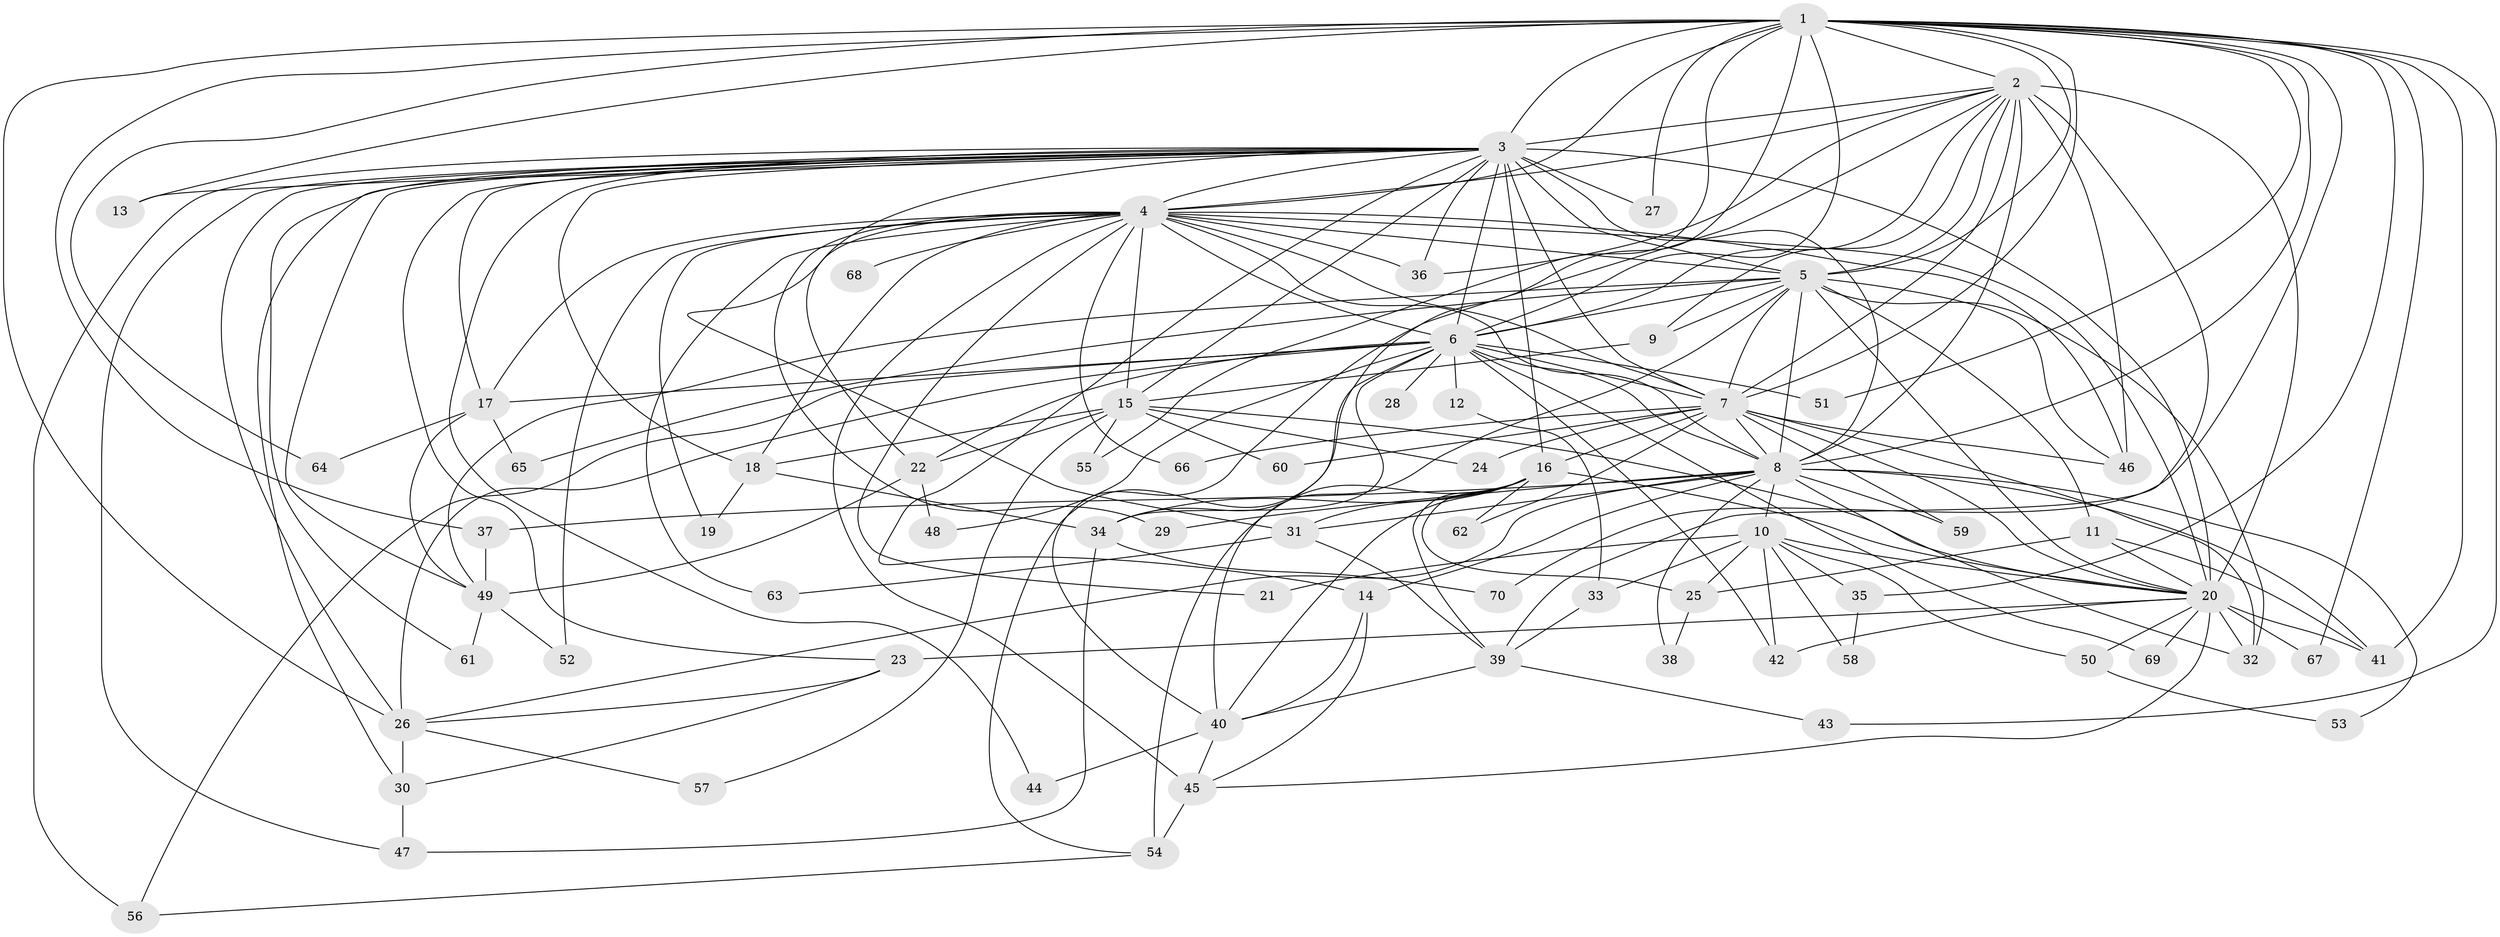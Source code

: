 // original degree distribution, {23: 0.02142857142857143, 29: 0.007142857142857143, 30: 0.007142857142857143, 21: 0.007142857142857143, 24: 0.007142857142857143, 19: 0.007142857142857143, 25: 0.007142857142857143, 15: 0.007142857142857143, 6: 0.02142857142857143, 10: 0.007142857142857143, 5: 0.07142857142857142, 3: 0.22142857142857142, 2: 0.5, 4: 0.09285714285714286, 8: 0.007142857142857143, 7: 0.007142857142857143}
// Generated by graph-tools (version 1.1) at 2025/34/03/09/25 02:34:57]
// undirected, 70 vertices, 187 edges
graph export_dot {
graph [start="1"]
  node [color=gray90,style=filled];
  1;
  2;
  3;
  4;
  5;
  6;
  7;
  8;
  9;
  10;
  11;
  12;
  13;
  14;
  15;
  16;
  17;
  18;
  19;
  20;
  21;
  22;
  23;
  24;
  25;
  26;
  27;
  28;
  29;
  30;
  31;
  32;
  33;
  34;
  35;
  36;
  37;
  38;
  39;
  40;
  41;
  42;
  43;
  44;
  45;
  46;
  47;
  48;
  49;
  50;
  51;
  52;
  53;
  54;
  55;
  56;
  57;
  58;
  59;
  60;
  61;
  62;
  63;
  64;
  65;
  66;
  67;
  68;
  69;
  70;
  1 -- 2 [weight=1.0];
  1 -- 3 [weight=2.0];
  1 -- 4 [weight=2.0];
  1 -- 5 [weight=1.0];
  1 -- 6 [weight=2.0];
  1 -- 7 [weight=2.0];
  1 -- 8 [weight=2.0];
  1 -- 13 [weight=1.0];
  1 -- 26 [weight=1.0];
  1 -- 27 [weight=1.0];
  1 -- 34 [weight=1.0];
  1 -- 35 [weight=1.0];
  1 -- 37 [weight=1.0];
  1 -- 41 [weight=1.0];
  1 -- 43 [weight=1.0];
  1 -- 51 [weight=1.0];
  1 -- 55 [weight=1.0];
  1 -- 64 [weight=1.0];
  1 -- 67 [weight=1.0];
  1 -- 70 [weight=1.0];
  2 -- 3 [weight=5.0];
  2 -- 4 [weight=1.0];
  2 -- 5 [weight=1.0];
  2 -- 6 [weight=2.0];
  2 -- 7 [weight=1.0];
  2 -- 8 [weight=1.0];
  2 -- 9 [weight=2.0];
  2 -- 20 [weight=11.0];
  2 -- 36 [weight=1.0];
  2 -- 39 [weight=2.0];
  2 -- 40 [weight=1.0];
  2 -- 46 [weight=1.0];
  3 -- 4 [weight=2.0];
  3 -- 5 [weight=2.0];
  3 -- 6 [weight=5.0];
  3 -- 7 [weight=3.0];
  3 -- 8 [weight=2.0];
  3 -- 13 [weight=1.0];
  3 -- 14 [weight=1.0];
  3 -- 15 [weight=1.0];
  3 -- 16 [weight=8.0];
  3 -- 17 [weight=1.0];
  3 -- 18 [weight=1.0];
  3 -- 20 [weight=1.0];
  3 -- 23 [weight=1.0];
  3 -- 26 [weight=2.0];
  3 -- 27 [weight=1.0];
  3 -- 30 [weight=1.0];
  3 -- 31 [weight=1.0];
  3 -- 36 [weight=1.0];
  3 -- 44 [weight=1.0];
  3 -- 47 [weight=1.0];
  3 -- 49 [weight=1.0];
  3 -- 56 [weight=1.0];
  3 -- 61 [weight=1.0];
  4 -- 5 [weight=2.0];
  4 -- 6 [weight=2.0];
  4 -- 7 [weight=1.0];
  4 -- 8 [weight=2.0];
  4 -- 15 [weight=2.0];
  4 -- 17 [weight=1.0];
  4 -- 18 [weight=1.0];
  4 -- 19 [weight=1.0];
  4 -- 20 [weight=1.0];
  4 -- 21 [weight=1.0];
  4 -- 22 [weight=2.0];
  4 -- 29 [weight=1.0];
  4 -- 36 [weight=1.0];
  4 -- 45 [weight=1.0];
  4 -- 46 [weight=1.0];
  4 -- 52 [weight=1.0];
  4 -- 63 [weight=1.0];
  4 -- 66 [weight=1.0];
  4 -- 68 [weight=1.0];
  5 -- 6 [weight=3.0];
  5 -- 7 [weight=1.0];
  5 -- 8 [weight=2.0];
  5 -- 9 [weight=1.0];
  5 -- 11 [weight=1.0];
  5 -- 20 [weight=1.0];
  5 -- 32 [weight=1.0];
  5 -- 40 [weight=1.0];
  5 -- 46 [weight=1.0];
  5 -- 49 [weight=1.0];
  5 -- 65 [weight=1.0];
  6 -- 7 [weight=2.0];
  6 -- 8 [weight=2.0];
  6 -- 12 [weight=1.0];
  6 -- 17 [weight=2.0];
  6 -- 22 [weight=1.0];
  6 -- 26 [weight=2.0];
  6 -- 28 [weight=2.0];
  6 -- 34 [weight=1.0];
  6 -- 42 [weight=1.0];
  6 -- 48 [weight=1.0];
  6 -- 51 [weight=2.0];
  6 -- 54 [weight=1.0];
  6 -- 56 [weight=1.0];
  6 -- 69 [weight=1.0];
  7 -- 8 [weight=1.0];
  7 -- 16 [weight=1.0];
  7 -- 20 [weight=1.0];
  7 -- 24 [weight=1.0];
  7 -- 32 [weight=1.0];
  7 -- 46 [weight=1.0];
  7 -- 59 [weight=1.0];
  7 -- 60 [weight=1.0];
  7 -- 62 [weight=1.0];
  7 -- 66 [weight=1.0];
  8 -- 10 [weight=1.0];
  8 -- 14 [weight=1.0];
  8 -- 26 [weight=1.0];
  8 -- 29 [weight=1.0];
  8 -- 31 [weight=1.0];
  8 -- 32 [weight=1.0];
  8 -- 37 [weight=1.0];
  8 -- 38 [weight=1.0];
  8 -- 41 [weight=1.0];
  8 -- 53 [weight=1.0];
  8 -- 59 [weight=1.0];
  9 -- 15 [weight=3.0];
  10 -- 20 [weight=1.0];
  10 -- 21 [weight=1.0];
  10 -- 25 [weight=1.0];
  10 -- 33 [weight=1.0];
  10 -- 35 [weight=1.0];
  10 -- 42 [weight=1.0];
  10 -- 50 [weight=1.0];
  10 -- 58 [weight=1.0];
  11 -- 20 [weight=1.0];
  11 -- 25 [weight=1.0];
  11 -- 41 [weight=1.0];
  12 -- 33 [weight=1.0];
  14 -- 40 [weight=1.0];
  14 -- 45 [weight=1.0];
  15 -- 18 [weight=2.0];
  15 -- 20 [weight=1.0];
  15 -- 22 [weight=1.0];
  15 -- 24 [weight=1.0];
  15 -- 55 [weight=1.0];
  15 -- 57 [weight=1.0];
  15 -- 60 [weight=1.0];
  16 -- 20 [weight=1.0];
  16 -- 25 [weight=1.0];
  16 -- 31 [weight=1.0];
  16 -- 34 [weight=1.0];
  16 -- 39 [weight=2.0];
  16 -- 40 [weight=1.0];
  16 -- 54 [weight=1.0];
  16 -- 62 [weight=1.0];
  17 -- 49 [weight=1.0];
  17 -- 64 [weight=1.0];
  17 -- 65 [weight=1.0];
  18 -- 19 [weight=1.0];
  18 -- 34 [weight=1.0];
  20 -- 23 [weight=2.0];
  20 -- 32 [weight=1.0];
  20 -- 41 [weight=1.0];
  20 -- 42 [weight=1.0];
  20 -- 45 [weight=2.0];
  20 -- 50 [weight=1.0];
  20 -- 67 [weight=1.0];
  20 -- 69 [weight=1.0];
  22 -- 48 [weight=1.0];
  22 -- 49 [weight=1.0];
  23 -- 26 [weight=1.0];
  23 -- 30 [weight=1.0];
  25 -- 38 [weight=1.0];
  26 -- 30 [weight=1.0];
  26 -- 57 [weight=1.0];
  30 -- 47 [weight=1.0];
  31 -- 39 [weight=1.0];
  31 -- 63 [weight=1.0];
  33 -- 39 [weight=1.0];
  34 -- 47 [weight=1.0];
  34 -- 70 [weight=1.0];
  35 -- 58 [weight=1.0];
  37 -- 49 [weight=1.0];
  39 -- 40 [weight=1.0];
  39 -- 43 [weight=1.0];
  40 -- 44 [weight=1.0];
  40 -- 45 [weight=1.0];
  45 -- 54 [weight=3.0];
  49 -- 52 [weight=1.0];
  49 -- 61 [weight=1.0];
  50 -- 53 [weight=1.0];
  54 -- 56 [weight=1.0];
}
